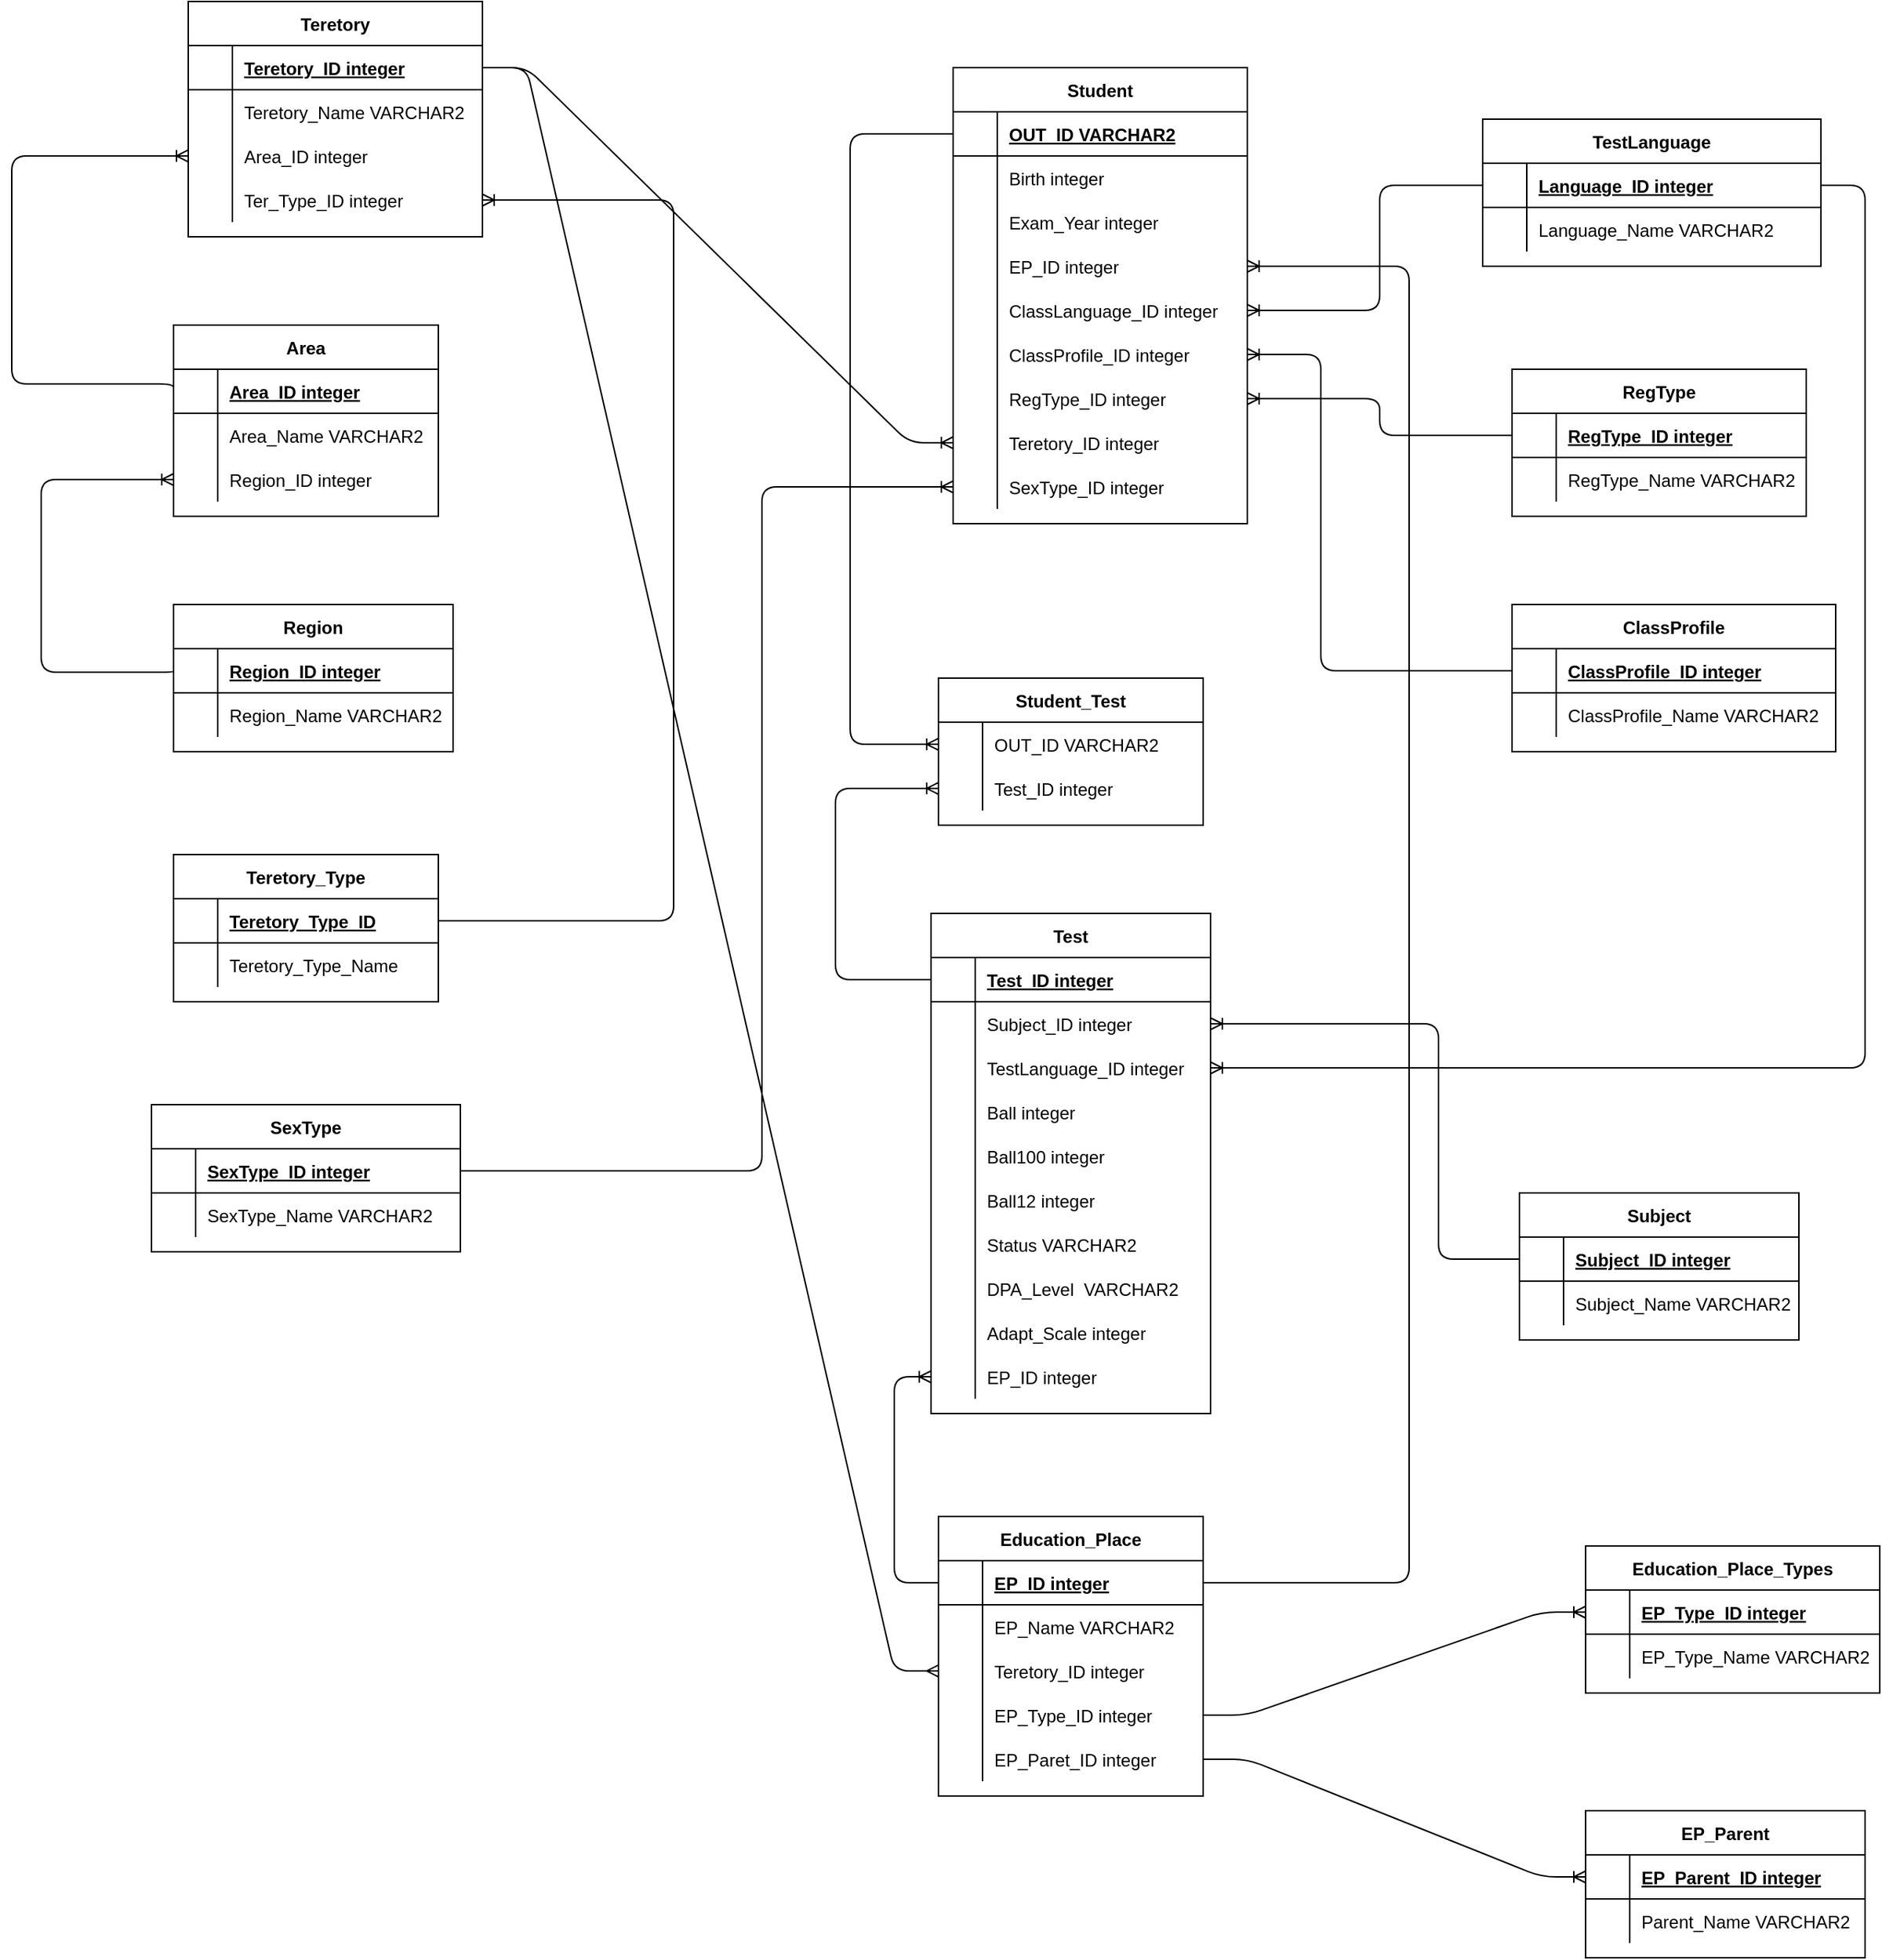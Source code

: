 <mxfile version="14.5.1" type="device"><diagram id="jsB6l4BJltvFEKc6FmXi" name="Page-1"><mxGraphModel dx="1919" dy="494" grid="1" gridSize="10" guides="1" tooltips="1" connect="1" arrows="1" fold="1" page="1" pageScale="1" pageWidth="827" pageHeight="1169" math="0" shadow="0"><root><mxCell id="0"/><mxCell id="1" parent="0"/><mxCell id="sOhv0lekCc2ksUHNv-mq-1" value="SexType" style="shape=table;startSize=30;container=1;collapsible=1;childLayout=tableLayout;fixedRows=1;rowLines=0;fontStyle=1;align=center;resizeLast=1;" vertex="1" parent="1"><mxGeometry x="-375" y="770" width="210" height="100" as="geometry"/></mxCell><mxCell id="sOhv0lekCc2ksUHNv-mq-2" value="" style="shape=partialRectangle;collapsible=0;dropTarget=0;pointerEvents=0;fillColor=none;top=0;left=0;bottom=1;right=0;points=[[0,0.5],[1,0.5]];portConstraint=eastwest;" vertex="1" parent="sOhv0lekCc2ksUHNv-mq-1"><mxGeometry y="30" width="210" height="30" as="geometry"/></mxCell><mxCell id="sOhv0lekCc2ksUHNv-mq-3" value="" style="shape=partialRectangle;connectable=0;fillColor=none;top=0;left=0;bottom=0;right=0;fontStyle=1;overflow=hidden;" vertex="1" parent="sOhv0lekCc2ksUHNv-mq-2"><mxGeometry width="30" height="30" as="geometry"/></mxCell><mxCell id="sOhv0lekCc2ksUHNv-mq-4" value="SexType_ID integer" style="shape=partialRectangle;connectable=0;fillColor=none;top=0;left=0;bottom=0;right=0;align=left;spacingLeft=6;fontStyle=5;overflow=hidden;" vertex="1" parent="sOhv0lekCc2ksUHNv-mq-2"><mxGeometry x="30" width="180" height="30" as="geometry"/></mxCell><mxCell id="sOhv0lekCc2ksUHNv-mq-5" value="" style="shape=partialRectangle;collapsible=0;dropTarget=0;pointerEvents=0;fillColor=none;top=0;left=0;bottom=0;right=0;points=[[0,0.5],[1,0.5]];portConstraint=eastwest;" vertex="1" parent="sOhv0lekCc2ksUHNv-mq-1"><mxGeometry y="60" width="210" height="30" as="geometry"/></mxCell><mxCell id="sOhv0lekCc2ksUHNv-mq-6" value="" style="shape=partialRectangle;connectable=0;fillColor=none;top=0;left=0;bottom=0;right=0;editable=1;overflow=hidden;" vertex="1" parent="sOhv0lekCc2ksUHNv-mq-5"><mxGeometry width="30" height="30" as="geometry"/></mxCell><mxCell id="sOhv0lekCc2ksUHNv-mq-7" value="SexType_Name VARCHAR2" style="shape=partialRectangle;connectable=0;fillColor=none;top=0;left=0;bottom=0;right=0;align=left;spacingLeft=6;overflow=hidden;" vertex="1" parent="sOhv0lekCc2ksUHNv-mq-5"><mxGeometry x="30" width="180" height="30" as="geometry"/></mxCell><mxCell id="sOhv0lekCc2ksUHNv-mq-8" value="Teretory" style="shape=table;startSize=30;container=1;collapsible=1;childLayout=tableLayout;fixedRows=1;rowLines=0;fontStyle=1;align=center;resizeLast=1;" vertex="1" parent="1"><mxGeometry x="-350" y="20" width="200" height="160" as="geometry"/></mxCell><mxCell id="sOhv0lekCc2ksUHNv-mq-9" value="" style="shape=partialRectangle;collapsible=0;dropTarget=0;pointerEvents=0;fillColor=none;top=0;left=0;bottom=1;right=0;points=[[0,0.5],[1,0.5]];portConstraint=eastwest;" vertex="1" parent="sOhv0lekCc2ksUHNv-mq-8"><mxGeometry y="30" width="200" height="30" as="geometry"/></mxCell><mxCell id="sOhv0lekCc2ksUHNv-mq-10" value="" style="shape=partialRectangle;connectable=0;fillColor=none;top=0;left=0;bottom=0;right=0;fontStyle=1;overflow=hidden;" vertex="1" parent="sOhv0lekCc2ksUHNv-mq-9"><mxGeometry width="30" height="30" as="geometry"/></mxCell><mxCell id="sOhv0lekCc2ksUHNv-mq-11" value="Teretory_ID integer" style="shape=partialRectangle;connectable=0;fillColor=none;top=0;left=0;bottom=0;right=0;align=left;spacingLeft=6;fontStyle=5;overflow=hidden;" vertex="1" parent="sOhv0lekCc2ksUHNv-mq-9"><mxGeometry x="30" width="170" height="30" as="geometry"/></mxCell><mxCell id="sOhv0lekCc2ksUHNv-mq-12" value="" style="shape=partialRectangle;collapsible=0;dropTarget=0;pointerEvents=0;fillColor=none;top=0;left=0;bottom=0;right=0;points=[[0,0.5],[1,0.5]];portConstraint=eastwest;" vertex="1" parent="sOhv0lekCc2ksUHNv-mq-8"><mxGeometry y="60" width="200" height="30" as="geometry"/></mxCell><mxCell id="sOhv0lekCc2ksUHNv-mq-13" value="" style="shape=partialRectangle;connectable=0;fillColor=none;top=0;left=0;bottom=0;right=0;editable=1;overflow=hidden;" vertex="1" parent="sOhv0lekCc2ksUHNv-mq-12"><mxGeometry width="30" height="30" as="geometry"/></mxCell><mxCell id="sOhv0lekCc2ksUHNv-mq-14" value="Teretory_Name VARCHAR2" style="shape=partialRectangle;connectable=0;fillColor=none;top=0;left=0;bottom=0;right=0;align=left;spacingLeft=6;overflow=hidden;" vertex="1" parent="sOhv0lekCc2ksUHNv-mq-12"><mxGeometry x="30" width="170" height="30" as="geometry"/></mxCell><mxCell id="sOhv0lekCc2ksUHNv-mq-15" value="" style="shape=partialRectangle;collapsible=0;dropTarget=0;pointerEvents=0;fillColor=none;top=0;left=0;bottom=0;right=0;points=[[0,0.5],[1,0.5]];portConstraint=eastwest;" vertex="1" parent="sOhv0lekCc2ksUHNv-mq-8"><mxGeometry y="90" width="200" height="30" as="geometry"/></mxCell><mxCell id="sOhv0lekCc2ksUHNv-mq-16" value="" style="shape=partialRectangle;connectable=0;fillColor=none;top=0;left=0;bottom=0;right=0;editable=1;overflow=hidden;" vertex="1" parent="sOhv0lekCc2ksUHNv-mq-15"><mxGeometry width="30" height="30" as="geometry"/></mxCell><mxCell id="sOhv0lekCc2ksUHNv-mq-17" value="Area_ID integer" style="shape=partialRectangle;connectable=0;fillColor=none;top=0;left=0;bottom=0;right=0;align=left;spacingLeft=6;overflow=hidden;" vertex="1" parent="sOhv0lekCc2ksUHNv-mq-15"><mxGeometry x="30" width="170" height="30" as="geometry"/></mxCell><mxCell id="sOhv0lekCc2ksUHNv-mq-18" value="" style="shape=partialRectangle;collapsible=0;dropTarget=0;pointerEvents=0;fillColor=none;top=0;left=0;bottom=0;right=0;points=[[0,0.5],[1,0.5]];portConstraint=eastwest;" vertex="1" parent="sOhv0lekCc2ksUHNv-mq-8"><mxGeometry y="120" width="200" height="30" as="geometry"/></mxCell><mxCell id="sOhv0lekCc2ksUHNv-mq-19" value="" style="shape=partialRectangle;connectable=0;fillColor=none;top=0;left=0;bottom=0;right=0;editable=1;overflow=hidden;" vertex="1" parent="sOhv0lekCc2ksUHNv-mq-18"><mxGeometry width="30" height="30" as="geometry"/></mxCell><mxCell id="sOhv0lekCc2ksUHNv-mq-20" value="Ter_Type_ID integer" style="shape=partialRectangle;connectable=0;fillColor=none;top=0;left=0;bottom=0;right=0;align=left;spacingLeft=6;overflow=hidden;" vertex="1" parent="sOhv0lekCc2ksUHNv-mq-18"><mxGeometry x="30" width="170" height="30" as="geometry"/></mxCell><mxCell id="sOhv0lekCc2ksUHNv-mq-21" value="Area" style="shape=table;startSize=30;container=1;collapsible=1;childLayout=tableLayout;fixedRows=1;rowLines=0;fontStyle=1;align=center;resizeLast=1;" vertex="1" parent="1"><mxGeometry x="-360" y="240" width="180" height="130" as="geometry"/></mxCell><mxCell id="sOhv0lekCc2ksUHNv-mq-22" value="" style="shape=partialRectangle;collapsible=0;dropTarget=0;pointerEvents=0;fillColor=none;top=0;left=0;bottom=1;right=0;points=[[0,0.5],[1,0.5]];portConstraint=eastwest;" vertex="1" parent="sOhv0lekCc2ksUHNv-mq-21"><mxGeometry y="30" width="180" height="30" as="geometry"/></mxCell><mxCell id="sOhv0lekCc2ksUHNv-mq-23" value="" style="shape=partialRectangle;connectable=0;fillColor=none;top=0;left=0;bottom=0;right=0;fontStyle=1;overflow=hidden;" vertex="1" parent="sOhv0lekCc2ksUHNv-mq-22"><mxGeometry width="30" height="30" as="geometry"/></mxCell><mxCell id="sOhv0lekCc2ksUHNv-mq-24" value="Area_ID integer" style="shape=partialRectangle;connectable=0;fillColor=none;top=0;left=0;bottom=0;right=0;align=left;spacingLeft=6;fontStyle=5;overflow=hidden;" vertex="1" parent="sOhv0lekCc2ksUHNv-mq-22"><mxGeometry x="30" width="150" height="30" as="geometry"/></mxCell><mxCell id="sOhv0lekCc2ksUHNv-mq-25" value="" style="shape=partialRectangle;collapsible=0;dropTarget=0;pointerEvents=0;fillColor=none;top=0;left=0;bottom=0;right=0;points=[[0,0.5],[1,0.5]];portConstraint=eastwest;" vertex="1" parent="sOhv0lekCc2ksUHNv-mq-21"><mxGeometry y="60" width="180" height="30" as="geometry"/></mxCell><mxCell id="sOhv0lekCc2ksUHNv-mq-26" value="" style="shape=partialRectangle;connectable=0;fillColor=none;top=0;left=0;bottom=0;right=0;editable=1;overflow=hidden;" vertex="1" parent="sOhv0lekCc2ksUHNv-mq-25"><mxGeometry width="30" height="30" as="geometry"/></mxCell><mxCell id="sOhv0lekCc2ksUHNv-mq-27" value="Area_Name VARCHAR2" style="shape=partialRectangle;connectable=0;fillColor=none;top=0;left=0;bottom=0;right=0;align=left;spacingLeft=6;overflow=hidden;" vertex="1" parent="sOhv0lekCc2ksUHNv-mq-25"><mxGeometry x="30" width="150" height="30" as="geometry"/></mxCell><mxCell id="sOhv0lekCc2ksUHNv-mq-28" value="" style="shape=partialRectangle;collapsible=0;dropTarget=0;pointerEvents=0;fillColor=none;top=0;left=0;bottom=0;right=0;points=[[0,0.5],[1,0.5]];portConstraint=eastwest;" vertex="1" parent="sOhv0lekCc2ksUHNv-mq-21"><mxGeometry y="90" width="180" height="30" as="geometry"/></mxCell><mxCell id="sOhv0lekCc2ksUHNv-mq-29" value="" style="shape=partialRectangle;connectable=0;fillColor=none;top=0;left=0;bottom=0;right=0;editable=1;overflow=hidden;" vertex="1" parent="sOhv0lekCc2ksUHNv-mq-28"><mxGeometry width="30" height="30" as="geometry"/></mxCell><mxCell id="sOhv0lekCc2ksUHNv-mq-30" value="Region_ID integer" style="shape=partialRectangle;connectable=0;fillColor=none;top=0;left=0;bottom=0;right=0;align=left;spacingLeft=6;overflow=hidden;" vertex="1" parent="sOhv0lekCc2ksUHNv-mq-28"><mxGeometry x="30" width="150" height="30" as="geometry"/></mxCell><mxCell id="sOhv0lekCc2ksUHNv-mq-31" value="Region" style="shape=table;startSize=30;container=1;collapsible=1;childLayout=tableLayout;fixedRows=1;rowLines=0;fontStyle=1;align=center;resizeLast=1;" vertex="1" parent="1"><mxGeometry x="-360" y="430" width="190" height="100" as="geometry"/></mxCell><mxCell id="sOhv0lekCc2ksUHNv-mq-32" value="" style="shape=partialRectangle;collapsible=0;dropTarget=0;pointerEvents=0;fillColor=none;top=0;left=0;bottom=1;right=0;points=[[0,0.5],[1,0.5]];portConstraint=eastwest;" vertex="1" parent="sOhv0lekCc2ksUHNv-mq-31"><mxGeometry y="30" width="190" height="30" as="geometry"/></mxCell><mxCell id="sOhv0lekCc2ksUHNv-mq-33" value="" style="shape=partialRectangle;connectable=0;fillColor=none;top=0;left=0;bottom=0;right=0;fontStyle=1;overflow=hidden;" vertex="1" parent="sOhv0lekCc2ksUHNv-mq-32"><mxGeometry width="30" height="30" as="geometry"/></mxCell><mxCell id="sOhv0lekCc2ksUHNv-mq-34" value="Region_ID integer" style="shape=partialRectangle;connectable=0;fillColor=none;top=0;left=0;bottom=0;right=0;align=left;spacingLeft=6;fontStyle=5;overflow=hidden;" vertex="1" parent="sOhv0lekCc2ksUHNv-mq-32"><mxGeometry x="30" width="160" height="30" as="geometry"/></mxCell><mxCell id="sOhv0lekCc2ksUHNv-mq-35" value="" style="shape=partialRectangle;collapsible=0;dropTarget=0;pointerEvents=0;fillColor=none;top=0;left=0;bottom=0;right=0;points=[[0,0.5],[1,0.5]];portConstraint=eastwest;" vertex="1" parent="sOhv0lekCc2ksUHNv-mq-31"><mxGeometry y="60" width="190" height="30" as="geometry"/></mxCell><mxCell id="sOhv0lekCc2ksUHNv-mq-36" value="" style="shape=partialRectangle;connectable=0;fillColor=none;top=0;left=0;bottom=0;right=0;editable=1;overflow=hidden;" vertex="1" parent="sOhv0lekCc2ksUHNv-mq-35"><mxGeometry width="30" height="30" as="geometry"/></mxCell><mxCell id="sOhv0lekCc2ksUHNv-mq-37" value="Region_Name VARCHAR2" style="shape=partialRectangle;connectable=0;fillColor=none;top=0;left=0;bottom=0;right=0;align=left;spacingLeft=6;overflow=hidden;" vertex="1" parent="sOhv0lekCc2ksUHNv-mq-35"><mxGeometry x="30" width="160" height="30" as="geometry"/></mxCell><mxCell id="sOhv0lekCc2ksUHNv-mq-38" value="Teretory_Type" style="shape=table;startSize=30;container=1;collapsible=1;childLayout=tableLayout;fixedRows=1;rowLines=0;fontStyle=1;align=center;resizeLast=1;" vertex="1" parent="1"><mxGeometry x="-360" y="600" width="180" height="100" as="geometry"/></mxCell><mxCell id="sOhv0lekCc2ksUHNv-mq-39" value="" style="shape=partialRectangle;collapsible=0;dropTarget=0;pointerEvents=0;fillColor=none;top=0;left=0;bottom=1;right=0;points=[[0,0.5],[1,0.5]];portConstraint=eastwest;" vertex="1" parent="sOhv0lekCc2ksUHNv-mq-38"><mxGeometry y="30" width="180" height="30" as="geometry"/></mxCell><mxCell id="sOhv0lekCc2ksUHNv-mq-40" value="" style="shape=partialRectangle;connectable=0;fillColor=none;top=0;left=0;bottom=0;right=0;fontStyle=1;overflow=hidden;" vertex="1" parent="sOhv0lekCc2ksUHNv-mq-39"><mxGeometry width="30" height="30" as="geometry"/></mxCell><mxCell id="sOhv0lekCc2ksUHNv-mq-41" value="Teretory_Type_ID" style="shape=partialRectangle;connectable=0;fillColor=none;top=0;left=0;bottom=0;right=0;align=left;spacingLeft=6;fontStyle=5;overflow=hidden;" vertex="1" parent="sOhv0lekCc2ksUHNv-mq-39"><mxGeometry x="30" width="150" height="30" as="geometry"/></mxCell><mxCell id="sOhv0lekCc2ksUHNv-mq-42" value="" style="shape=partialRectangle;collapsible=0;dropTarget=0;pointerEvents=0;fillColor=none;top=0;left=0;bottom=0;right=0;points=[[0,0.5],[1,0.5]];portConstraint=eastwest;" vertex="1" parent="sOhv0lekCc2ksUHNv-mq-38"><mxGeometry y="60" width="180" height="30" as="geometry"/></mxCell><mxCell id="sOhv0lekCc2ksUHNv-mq-43" value="" style="shape=partialRectangle;connectable=0;fillColor=none;top=0;left=0;bottom=0;right=0;editable=1;overflow=hidden;" vertex="1" parent="sOhv0lekCc2ksUHNv-mq-42"><mxGeometry width="30" height="30" as="geometry"/></mxCell><mxCell id="sOhv0lekCc2ksUHNv-mq-44" value="Teretory_Type_Name" style="shape=partialRectangle;connectable=0;fillColor=none;top=0;left=0;bottom=0;right=0;align=left;spacingLeft=6;overflow=hidden;" vertex="1" parent="sOhv0lekCc2ksUHNv-mq-42"><mxGeometry x="30" width="150" height="30" as="geometry"/></mxCell><mxCell id="sOhv0lekCc2ksUHNv-mq-45" value="Student" style="shape=table;startSize=30;container=1;collapsible=1;childLayout=tableLayout;fixedRows=1;rowLines=0;fontStyle=1;align=center;resizeLast=1;" vertex="1" parent="1"><mxGeometry x="170" y="65" width="200" height="310" as="geometry"/></mxCell><mxCell id="sOhv0lekCc2ksUHNv-mq-46" value="" style="shape=partialRectangle;collapsible=0;dropTarget=0;pointerEvents=0;fillColor=none;top=0;left=0;bottom=1;right=0;points=[[0,0.5],[1,0.5]];portConstraint=eastwest;" vertex="1" parent="sOhv0lekCc2ksUHNv-mq-45"><mxGeometry y="30" width="200" height="30" as="geometry"/></mxCell><mxCell id="sOhv0lekCc2ksUHNv-mq-47" value="" style="shape=partialRectangle;connectable=0;fillColor=none;top=0;left=0;bottom=0;right=0;fontStyle=1;overflow=hidden;" vertex="1" parent="sOhv0lekCc2ksUHNv-mq-46"><mxGeometry width="30" height="30" as="geometry"/></mxCell><mxCell id="sOhv0lekCc2ksUHNv-mq-48" value="OUT_ID VARCHAR2" style="shape=partialRectangle;connectable=0;fillColor=none;top=0;left=0;bottom=0;right=0;align=left;spacingLeft=6;fontStyle=5;overflow=hidden;" vertex="1" parent="sOhv0lekCc2ksUHNv-mq-46"><mxGeometry x="30" width="170" height="30" as="geometry"/></mxCell><mxCell id="sOhv0lekCc2ksUHNv-mq-49" value="" style="shape=partialRectangle;collapsible=0;dropTarget=0;pointerEvents=0;fillColor=none;top=0;left=0;bottom=0;right=0;points=[[0,0.5],[1,0.5]];portConstraint=eastwest;" vertex="1" parent="sOhv0lekCc2ksUHNv-mq-45"><mxGeometry y="60" width="200" height="30" as="geometry"/></mxCell><mxCell id="sOhv0lekCc2ksUHNv-mq-50" value="" style="shape=partialRectangle;connectable=0;fillColor=none;top=0;left=0;bottom=0;right=0;editable=1;overflow=hidden;" vertex="1" parent="sOhv0lekCc2ksUHNv-mq-49"><mxGeometry width="30" height="30" as="geometry"/></mxCell><mxCell id="sOhv0lekCc2ksUHNv-mq-51" value="Birth integer" style="shape=partialRectangle;connectable=0;fillColor=none;top=0;left=0;bottom=0;right=0;align=left;spacingLeft=6;overflow=hidden;" vertex="1" parent="sOhv0lekCc2ksUHNv-mq-49"><mxGeometry x="30" width="170" height="30" as="geometry"/></mxCell><mxCell id="sOhv0lekCc2ksUHNv-mq-52" value="" style="shape=partialRectangle;collapsible=0;dropTarget=0;pointerEvents=0;fillColor=none;top=0;left=0;bottom=0;right=0;points=[[0,0.5],[1,0.5]];portConstraint=eastwest;" vertex="1" parent="sOhv0lekCc2ksUHNv-mq-45"><mxGeometry y="90" width="200" height="30" as="geometry"/></mxCell><mxCell id="sOhv0lekCc2ksUHNv-mq-53" value="" style="shape=partialRectangle;connectable=0;fillColor=none;top=0;left=0;bottom=0;right=0;editable=1;overflow=hidden;" vertex="1" parent="sOhv0lekCc2ksUHNv-mq-52"><mxGeometry width="30" height="30" as="geometry"/></mxCell><mxCell id="sOhv0lekCc2ksUHNv-mq-54" value="Exam_Year integer" style="shape=partialRectangle;connectable=0;fillColor=none;top=0;left=0;bottom=0;right=0;align=left;spacingLeft=6;overflow=hidden;" vertex="1" parent="sOhv0lekCc2ksUHNv-mq-52"><mxGeometry x="30" width="170" height="30" as="geometry"/></mxCell><mxCell id="sOhv0lekCc2ksUHNv-mq-55" value="" style="shape=partialRectangle;collapsible=0;dropTarget=0;pointerEvents=0;fillColor=none;top=0;left=0;bottom=0;right=0;points=[[0,0.5],[1,0.5]];portConstraint=eastwest;" vertex="1" parent="sOhv0lekCc2ksUHNv-mq-45"><mxGeometry y="120" width="200" height="30" as="geometry"/></mxCell><mxCell id="sOhv0lekCc2ksUHNv-mq-56" value="" style="shape=partialRectangle;connectable=0;fillColor=none;top=0;left=0;bottom=0;right=0;editable=1;overflow=hidden;" vertex="1" parent="sOhv0lekCc2ksUHNv-mq-55"><mxGeometry width="30" height="30" as="geometry"/></mxCell><mxCell id="sOhv0lekCc2ksUHNv-mq-57" value="EP_ID integer" style="shape=partialRectangle;connectable=0;fillColor=none;top=0;left=0;bottom=0;right=0;align=left;spacingLeft=6;overflow=hidden;" vertex="1" parent="sOhv0lekCc2ksUHNv-mq-55"><mxGeometry x="30" width="170" height="30" as="geometry"/></mxCell><mxCell id="sOhv0lekCc2ksUHNv-mq-58" value="" style="shape=partialRectangle;collapsible=0;dropTarget=0;pointerEvents=0;fillColor=none;top=0;left=0;bottom=0;right=0;points=[[0,0.5],[1,0.5]];portConstraint=eastwest;" vertex="1" parent="sOhv0lekCc2ksUHNv-mq-45"><mxGeometry y="150" width="200" height="30" as="geometry"/></mxCell><mxCell id="sOhv0lekCc2ksUHNv-mq-59" value="" style="shape=partialRectangle;connectable=0;fillColor=none;top=0;left=0;bottom=0;right=0;editable=1;overflow=hidden;" vertex="1" parent="sOhv0lekCc2ksUHNv-mq-58"><mxGeometry width="30" height="30" as="geometry"/></mxCell><mxCell id="sOhv0lekCc2ksUHNv-mq-60" value="ClassLanguage_ID integer" style="shape=partialRectangle;connectable=0;fillColor=none;top=0;left=0;bottom=0;right=0;align=left;spacingLeft=6;overflow=hidden;" vertex="1" parent="sOhv0lekCc2ksUHNv-mq-58"><mxGeometry x="30" width="170" height="30" as="geometry"/></mxCell><mxCell id="sOhv0lekCc2ksUHNv-mq-61" value="" style="shape=partialRectangle;collapsible=0;dropTarget=0;pointerEvents=0;fillColor=none;top=0;left=0;bottom=0;right=0;points=[[0,0.5],[1,0.5]];portConstraint=eastwest;" vertex="1" parent="sOhv0lekCc2ksUHNv-mq-45"><mxGeometry y="180" width="200" height="30" as="geometry"/></mxCell><mxCell id="sOhv0lekCc2ksUHNv-mq-62" value="" style="shape=partialRectangle;connectable=0;fillColor=none;top=0;left=0;bottom=0;right=0;editable=1;overflow=hidden;" vertex="1" parent="sOhv0lekCc2ksUHNv-mq-61"><mxGeometry width="30" height="30" as="geometry"/></mxCell><mxCell id="sOhv0lekCc2ksUHNv-mq-63" value="ClassProfile_ID integer" style="shape=partialRectangle;connectable=0;fillColor=none;top=0;left=0;bottom=0;right=0;align=left;spacingLeft=6;overflow=hidden;" vertex="1" parent="sOhv0lekCc2ksUHNv-mq-61"><mxGeometry x="30" width="170" height="30" as="geometry"/></mxCell><mxCell id="sOhv0lekCc2ksUHNv-mq-64" value="" style="shape=partialRectangle;collapsible=0;dropTarget=0;pointerEvents=0;fillColor=none;top=0;left=0;bottom=0;right=0;points=[[0,0.5],[1,0.5]];portConstraint=eastwest;" vertex="1" parent="sOhv0lekCc2ksUHNv-mq-45"><mxGeometry y="210" width="200" height="30" as="geometry"/></mxCell><mxCell id="sOhv0lekCc2ksUHNv-mq-65" value="" style="shape=partialRectangle;connectable=0;fillColor=none;top=0;left=0;bottom=0;right=0;editable=1;overflow=hidden;" vertex="1" parent="sOhv0lekCc2ksUHNv-mq-64"><mxGeometry width="30" height="30" as="geometry"/></mxCell><mxCell id="sOhv0lekCc2ksUHNv-mq-66" value="RegType_ID integer" style="shape=partialRectangle;connectable=0;fillColor=none;top=0;left=0;bottom=0;right=0;align=left;spacingLeft=6;overflow=hidden;" vertex="1" parent="sOhv0lekCc2ksUHNv-mq-64"><mxGeometry x="30" width="170" height="30" as="geometry"/></mxCell><mxCell id="sOhv0lekCc2ksUHNv-mq-67" value="" style="shape=partialRectangle;collapsible=0;dropTarget=0;pointerEvents=0;fillColor=none;top=0;left=0;bottom=0;right=0;points=[[0,0.5],[1,0.5]];portConstraint=eastwest;" vertex="1" parent="sOhv0lekCc2ksUHNv-mq-45"><mxGeometry y="240" width="200" height="30" as="geometry"/></mxCell><mxCell id="sOhv0lekCc2ksUHNv-mq-68" value="" style="shape=partialRectangle;connectable=0;fillColor=none;top=0;left=0;bottom=0;right=0;editable=1;overflow=hidden;" vertex="1" parent="sOhv0lekCc2ksUHNv-mq-67"><mxGeometry width="30" height="30" as="geometry"/></mxCell><mxCell id="sOhv0lekCc2ksUHNv-mq-69" value="Teretory_ID integer" style="shape=partialRectangle;connectable=0;fillColor=none;top=0;left=0;bottom=0;right=0;align=left;spacingLeft=6;overflow=hidden;" vertex="1" parent="sOhv0lekCc2ksUHNv-mq-67"><mxGeometry x="30" width="170" height="30" as="geometry"/></mxCell><mxCell id="sOhv0lekCc2ksUHNv-mq-70" value="" style="shape=partialRectangle;collapsible=0;dropTarget=0;pointerEvents=0;fillColor=none;top=0;left=0;bottom=0;right=0;points=[[0,0.5],[1,0.5]];portConstraint=eastwest;" vertex="1" parent="sOhv0lekCc2ksUHNv-mq-45"><mxGeometry y="270" width="200" height="30" as="geometry"/></mxCell><mxCell id="sOhv0lekCc2ksUHNv-mq-71" value="" style="shape=partialRectangle;connectable=0;fillColor=none;top=0;left=0;bottom=0;right=0;editable=1;overflow=hidden;" vertex="1" parent="sOhv0lekCc2ksUHNv-mq-70"><mxGeometry width="30" height="30" as="geometry"/></mxCell><mxCell id="sOhv0lekCc2ksUHNv-mq-72" value="SexType_ID integer" style="shape=partialRectangle;connectable=0;fillColor=none;top=0;left=0;bottom=0;right=0;align=left;spacingLeft=6;overflow=hidden;" vertex="1" parent="sOhv0lekCc2ksUHNv-mq-70"><mxGeometry x="30" width="170" height="30" as="geometry"/></mxCell><mxCell id="sOhv0lekCc2ksUHNv-mq-73" value="Test" style="shape=table;startSize=30;container=1;collapsible=1;childLayout=tableLayout;fixedRows=1;rowLines=0;fontStyle=1;align=center;resizeLast=1;" vertex="1" parent="1"><mxGeometry x="155" y="640" width="190" height="340" as="geometry"/></mxCell><mxCell id="sOhv0lekCc2ksUHNv-mq-74" value="" style="shape=partialRectangle;collapsible=0;dropTarget=0;pointerEvents=0;fillColor=none;top=0;left=0;bottom=1;right=0;points=[[0,0.5],[1,0.5]];portConstraint=eastwest;" vertex="1" parent="sOhv0lekCc2ksUHNv-mq-73"><mxGeometry y="30" width="190" height="30" as="geometry"/></mxCell><mxCell id="sOhv0lekCc2ksUHNv-mq-75" value="" style="shape=partialRectangle;connectable=0;fillColor=none;top=0;left=0;bottom=0;right=0;fontStyle=1;overflow=hidden;" vertex="1" parent="sOhv0lekCc2ksUHNv-mq-74"><mxGeometry width="30" height="30" as="geometry"/></mxCell><mxCell id="sOhv0lekCc2ksUHNv-mq-76" value="Test_ID integer" style="shape=partialRectangle;connectable=0;fillColor=none;top=0;left=0;bottom=0;right=0;align=left;spacingLeft=6;fontStyle=5;overflow=hidden;" vertex="1" parent="sOhv0lekCc2ksUHNv-mq-74"><mxGeometry x="30" width="160" height="30" as="geometry"/></mxCell><mxCell id="sOhv0lekCc2ksUHNv-mq-77" value="" style="shape=partialRectangle;collapsible=0;dropTarget=0;pointerEvents=0;fillColor=none;top=0;left=0;bottom=0;right=0;points=[[0,0.5],[1,0.5]];portConstraint=eastwest;" vertex="1" parent="sOhv0lekCc2ksUHNv-mq-73"><mxGeometry y="60" width="190" height="30" as="geometry"/></mxCell><mxCell id="sOhv0lekCc2ksUHNv-mq-78" value="" style="shape=partialRectangle;connectable=0;fillColor=none;top=0;left=0;bottom=0;right=0;editable=1;overflow=hidden;" vertex="1" parent="sOhv0lekCc2ksUHNv-mq-77"><mxGeometry width="30" height="30" as="geometry"/></mxCell><mxCell id="sOhv0lekCc2ksUHNv-mq-79" value="Subject_ID integer" style="shape=partialRectangle;connectable=0;fillColor=none;top=0;left=0;bottom=0;right=0;align=left;spacingLeft=6;overflow=hidden;" vertex="1" parent="sOhv0lekCc2ksUHNv-mq-77"><mxGeometry x="30" width="160" height="30" as="geometry"/></mxCell><mxCell id="sOhv0lekCc2ksUHNv-mq-80" value="" style="shape=partialRectangle;collapsible=0;dropTarget=0;pointerEvents=0;fillColor=none;top=0;left=0;bottom=0;right=0;points=[[0,0.5],[1,0.5]];portConstraint=eastwest;" vertex="1" parent="sOhv0lekCc2ksUHNv-mq-73"><mxGeometry y="90" width="190" height="30" as="geometry"/></mxCell><mxCell id="sOhv0lekCc2ksUHNv-mq-81" value="" style="shape=partialRectangle;connectable=0;fillColor=none;top=0;left=0;bottom=0;right=0;editable=1;overflow=hidden;" vertex="1" parent="sOhv0lekCc2ksUHNv-mq-80"><mxGeometry width="30" height="30" as="geometry"/></mxCell><mxCell id="sOhv0lekCc2ksUHNv-mq-82" value="TestLanguage_ID integer" style="shape=partialRectangle;connectable=0;fillColor=none;top=0;left=0;bottom=0;right=0;align=left;spacingLeft=6;overflow=hidden;" vertex="1" parent="sOhv0lekCc2ksUHNv-mq-80"><mxGeometry x="30" width="160" height="30" as="geometry"/></mxCell><mxCell id="sOhv0lekCc2ksUHNv-mq-83" value="" style="shape=partialRectangle;collapsible=0;dropTarget=0;pointerEvents=0;fillColor=none;top=0;left=0;bottom=0;right=0;points=[[0,0.5],[1,0.5]];portConstraint=eastwest;" vertex="1" parent="sOhv0lekCc2ksUHNv-mq-73"><mxGeometry y="120" width="190" height="30" as="geometry"/></mxCell><mxCell id="sOhv0lekCc2ksUHNv-mq-84" value="" style="shape=partialRectangle;connectable=0;fillColor=none;top=0;left=0;bottom=0;right=0;editable=1;overflow=hidden;" vertex="1" parent="sOhv0lekCc2ksUHNv-mq-83"><mxGeometry width="30" height="30" as="geometry"/></mxCell><mxCell id="sOhv0lekCc2ksUHNv-mq-85" value="Ball integer" style="shape=partialRectangle;connectable=0;fillColor=none;top=0;left=0;bottom=0;right=0;align=left;spacingLeft=6;overflow=hidden;" vertex="1" parent="sOhv0lekCc2ksUHNv-mq-83"><mxGeometry x="30" width="160" height="30" as="geometry"/></mxCell><mxCell id="sOhv0lekCc2ksUHNv-mq-86" value="" style="shape=partialRectangle;collapsible=0;dropTarget=0;pointerEvents=0;fillColor=none;top=0;left=0;bottom=0;right=0;points=[[0,0.5],[1,0.5]];portConstraint=eastwest;" vertex="1" parent="sOhv0lekCc2ksUHNv-mq-73"><mxGeometry y="150" width="190" height="30" as="geometry"/></mxCell><mxCell id="sOhv0lekCc2ksUHNv-mq-87" value="" style="shape=partialRectangle;connectable=0;fillColor=none;top=0;left=0;bottom=0;right=0;editable=1;overflow=hidden;" vertex="1" parent="sOhv0lekCc2ksUHNv-mq-86"><mxGeometry width="30" height="30" as="geometry"/></mxCell><mxCell id="sOhv0lekCc2ksUHNv-mq-88" value="Ball100 integer" style="shape=partialRectangle;connectable=0;fillColor=none;top=0;left=0;bottom=0;right=0;align=left;spacingLeft=6;overflow=hidden;" vertex="1" parent="sOhv0lekCc2ksUHNv-mq-86"><mxGeometry x="30" width="160" height="30" as="geometry"/></mxCell><mxCell id="sOhv0lekCc2ksUHNv-mq-89" value="" style="shape=partialRectangle;collapsible=0;dropTarget=0;pointerEvents=0;fillColor=none;top=0;left=0;bottom=0;right=0;points=[[0,0.5],[1,0.5]];portConstraint=eastwest;" vertex="1" parent="sOhv0lekCc2ksUHNv-mq-73"><mxGeometry y="180" width="190" height="30" as="geometry"/></mxCell><mxCell id="sOhv0lekCc2ksUHNv-mq-90" value="" style="shape=partialRectangle;connectable=0;fillColor=none;top=0;left=0;bottom=0;right=0;editable=1;overflow=hidden;" vertex="1" parent="sOhv0lekCc2ksUHNv-mq-89"><mxGeometry width="30" height="30" as="geometry"/></mxCell><mxCell id="sOhv0lekCc2ksUHNv-mq-91" value="Ball12 integer" style="shape=partialRectangle;connectable=0;fillColor=none;top=0;left=0;bottom=0;right=0;align=left;spacingLeft=6;overflow=hidden;" vertex="1" parent="sOhv0lekCc2ksUHNv-mq-89"><mxGeometry x="30" width="160" height="30" as="geometry"/></mxCell><mxCell id="sOhv0lekCc2ksUHNv-mq-92" value="" style="shape=partialRectangle;collapsible=0;dropTarget=0;pointerEvents=0;fillColor=none;top=0;left=0;bottom=0;right=0;points=[[0,0.5],[1,0.5]];portConstraint=eastwest;" vertex="1" parent="sOhv0lekCc2ksUHNv-mq-73"><mxGeometry y="210" width="190" height="30" as="geometry"/></mxCell><mxCell id="sOhv0lekCc2ksUHNv-mq-93" value="" style="shape=partialRectangle;connectable=0;fillColor=none;top=0;left=0;bottom=0;right=0;editable=1;overflow=hidden;" vertex="1" parent="sOhv0lekCc2ksUHNv-mq-92"><mxGeometry width="30" height="30" as="geometry"/></mxCell><mxCell id="sOhv0lekCc2ksUHNv-mq-94" value="Status VARCHAR2" style="shape=partialRectangle;connectable=0;fillColor=none;top=0;left=0;bottom=0;right=0;align=left;spacingLeft=6;overflow=hidden;" vertex="1" parent="sOhv0lekCc2ksUHNv-mq-92"><mxGeometry x="30" width="160" height="30" as="geometry"/></mxCell><mxCell id="sOhv0lekCc2ksUHNv-mq-95" value="" style="shape=partialRectangle;collapsible=0;dropTarget=0;pointerEvents=0;fillColor=none;top=0;left=0;bottom=0;right=0;points=[[0,0.5],[1,0.5]];portConstraint=eastwest;" vertex="1" parent="sOhv0lekCc2ksUHNv-mq-73"><mxGeometry y="240" width="190" height="30" as="geometry"/></mxCell><mxCell id="sOhv0lekCc2ksUHNv-mq-96" value="" style="shape=partialRectangle;connectable=0;fillColor=none;top=0;left=0;bottom=0;right=0;editable=1;overflow=hidden;" vertex="1" parent="sOhv0lekCc2ksUHNv-mq-95"><mxGeometry width="30" height="30" as="geometry"/></mxCell><mxCell id="sOhv0lekCc2ksUHNv-mq-97" value="DPA_Level  VARCHAR2" style="shape=partialRectangle;connectable=0;fillColor=none;top=0;left=0;bottom=0;right=0;align=left;spacingLeft=6;overflow=hidden;" vertex="1" parent="sOhv0lekCc2ksUHNv-mq-95"><mxGeometry x="30" width="160" height="30" as="geometry"/></mxCell><mxCell id="sOhv0lekCc2ksUHNv-mq-98" value="" style="shape=partialRectangle;collapsible=0;dropTarget=0;pointerEvents=0;fillColor=none;top=0;left=0;bottom=0;right=0;points=[[0,0.5],[1,0.5]];portConstraint=eastwest;" vertex="1" parent="sOhv0lekCc2ksUHNv-mq-73"><mxGeometry y="270" width="190" height="30" as="geometry"/></mxCell><mxCell id="sOhv0lekCc2ksUHNv-mq-99" value="" style="shape=partialRectangle;connectable=0;fillColor=none;top=0;left=0;bottom=0;right=0;editable=1;overflow=hidden;" vertex="1" parent="sOhv0lekCc2ksUHNv-mq-98"><mxGeometry width="30" height="30" as="geometry"/></mxCell><mxCell id="sOhv0lekCc2ksUHNv-mq-100" value="Adapt_Scale integer" style="shape=partialRectangle;connectable=0;fillColor=none;top=0;left=0;bottom=0;right=0;align=left;spacingLeft=6;overflow=hidden;" vertex="1" parent="sOhv0lekCc2ksUHNv-mq-98"><mxGeometry x="30" width="160" height="30" as="geometry"/></mxCell><mxCell id="sOhv0lekCc2ksUHNv-mq-101" value="" style="shape=partialRectangle;collapsible=0;dropTarget=0;pointerEvents=0;fillColor=none;top=0;left=0;bottom=0;right=0;points=[[0,0.5],[1,0.5]];portConstraint=eastwest;" vertex="1" parent="sOhv0lekCc2ksUHNv-mq-73"><mxGeometry y="300" width="190" height="30" as="geometry"/></mxCell><mxCell id="sOhv0lekCc2ksUHNv-mq-102" value="" style="shape=partialRectangle;connectable=0;fillColor=none;top=0;left=0;bottom=0;right=0;editable=1;overflow=hidden;" vertex="1" parent="sOhv0lekCc2ksUHNv-mq-101"><mxGeometry width="30" height="30" as="geometry"/></mxCell><mxCell id="sOhv0lekCc2ksUHNv-mq-103" value="EP_ID integer" style="shape=partialRectangle;connectable=0;fillColor=none;top=0;left=0;bottom=0;right=0;align=left;spacingLeft=6;overflow=hidden;" vertex="1" parent="sOhv0lekCc2ksUHNv-mq-101"><mxGeometry x="30" width="160" height="30" as="geometry"/></mxCell><mxCell id="sOhv0lekCc2ksUHNv-mq-104" value="EP_Parent" style="shape=table;startSize=30;container=1;collapsible=1;childLayout=tableLayout;fixedRows=1;rowLines=0;fontStyle=1;align=center;resizeLast=1;" vertex="1" parent="1"><mxGeometry x="600" y="1250" width="190" height="100" as="geometry"/></mxCell><mxCell id="sOhv0lekCc2ksUHNv-mq-105" value="" style="shape=partialRectangle;collapsible=0;dropTarget=0;pointerEvents=0;fillColor=none;top=0;left=0;bottom=1;right=0;points=[[0,0.5],[1,0.5]];portConstraint=eastwest;" vertex="1" parent="sOhv0lekCc2ksUHNv-mq-104"><mxGeometry y="30" width="190" height="30" as="geometry"/></mxCell><mxCell id="sOhv0lekCc2ksUHNv-mq-106" value="" style="shape=partialRectangle;connectable=0;fillColor=none;top=0;left=0;bottom=0;right=0;fontStyle=1;overflow=hidden;" vertex="1" parent="sOhv0lekCc2ksUHNv-mq-105"><mxGeometry width="30" height="30" as="geometry"/></mxCell><mxCell id="sOhv0lekCc2ksUHNv-mq-107" value="EP_Parent_ID integer" style="shape=partialRectangle;connectable=0;fillColor=none;top=0;left=0;bottom=0;right=0;align=left;spacingLeft=6;fontStyle=5;overflow=hidden;" vertex="1" parent="sOhv0lekCc2ksUHNv-mq-105"><mxGeometry x="30" width="160" height="30" as="geometry"/></mxCell><mxCell id="sOhv0lekCc2ksUHNv-mq-108" value="" style="shape=partialRectangle;collapsible=0;dropTarget=0;pointerEvents=0;fillColor=none;top=0;left=0;bottom=0;right=0;points=[[0,0.5],[1,0.5]];portConstraint=eastwest;" vertex="1" parent="sOhv0lekCc2ksUHNv-mq-104"><mxGeometry y="60" width="190" height="30" as="geometry"/></mxCell><mxCell id="sOhv0lekCc2ksUHNv-mq-109" value="" style="shape=partialRectangle;connectable=0;fillColor=none;top=0;left=0;bottom=0;right=0;editable=1;overflow=hidden;" vertex="1" parent="sOhv0lekCc2ksUHNv-mq-108"><mxGeometry width="30" height="30" as="geometry"/></mxCell><mxCell id="sOhv0lekCc2ksUHNv-mq-110" value="Parent_Name VARCHAR2" style="shape=partialRectangle;connectable=0;fillColor=none;top=0;left=0;bottom=0;right=0;align=left;spacingLeft=6;overflow=hidden;" vertex="1" parent="sOhv0lekCc2ksUHNv-mq-108"><mxGeometry x="30" width="160" height="30" as="geometry"/></mxCell><mxCell id="sOhv0lekCc2ksUHNv-mq-111" value="Student_Test" style="shape=table;startSize=30;container=1;collapsible=1;childLayout=tableLayout;fixedRows=1;rowLines=0;fontStyle=1;align=center;resizeLast=1;" vertex="1" parent="1"><mxGeometry x="160" y="480" width="180" height="100" as="geometry"/></mxCell><mxCell id="sOhv0lekCc2ksUHNv-mq-112" value="" style="shape=partialRectangle;collapsible=0;dropTarget=0;pointerEvents=0;fillColor=none;top=0;left=0;bottom=0;right=0;points=[[0,0.5],[1,0.5]];portConstraint=eastwest;" vertex="1" parent="sOhv0lekCc2ksUHNv-mq-111"><mxGeometry y="30" width="180" height="30" as="geometry"/></mxCell><mxCell id="sOhv0lekCc2ksUHNv-mq-113" value="" style="shape=partialRectangle;connectable=0;fillColor=none;top=0;left=0;bottom=0;right=0;editable=1;overflow=hidden;" vertex="1" parent="sOhv0lekCc2ksUHNv-mq-112"><mxGeometry width="30" height="30" as="geometry"/></mxCell><mxCell id="sOhv0lekCc2ksUHNv-mq-114" value="OUT_ID VARCHAR2" style="shape=partialRectangle;connectable=0;fillColor=none;top=0;left=0;bottom=0;right=0;align=left;spacingLeft=6;overflow=hidden;" vertex="1" parent="sOhv0lekCc2ksUHNv-mq-112"><mxGeometry x="30" width="150" height="30" as="geometry"/></mxCell><mxCell id="sOhv0lekCc2ksUHNv-mq-115" value="" style="shape=partialRectangle;collapsible=0;dropTarget=0;pointerEvents=0;fillColor=none;top=0;left=0;bottom=0;right=0;points=[[0,0.5],[1,0.5]];portConstraint=eastwest;" vertex="1" parent="sOhv0lekCc2ksUHNv-mq-111"><mxGeometry y="60" width="180" height="30" as="geometry"/></mxCell><mxCell id="sOhv0lekCc2ksUHNv-mq-116" value="" style="shape=partialRectangle;connectable=0;fillColor=none;top=0;left=0;bottom=0;right=0;editable=1;overflow=hidden;" vertex="1" parent="sOhv0lekCc2ksUHNv-mq-115"><mxGeometry width="30" height="30" as="geometry"/></mxCell><mxCell id="sOhv0lekCc2ksUHNv-mq-117" value="Test_ID integer" style="shape=partialRectangle;connectable=0;fillColor=none;top=0;left=0;bottom=0;right=0;align=left;spacingLeft=6;overflow=hidden;" vertex="1" parent="sOhv0lekCc2ksUHNv-mq-115"><mxGeometry x="30" width="150" height="30" as="geometry"/></mxCell><mxCell id="sOhv0lekCc2ksUHNv-mq-118" value="RegType" style="shape=table;startSize=30;container=1;collapsible=1;childLayout=tableLayout;fixedRows=1;rowLines=0;fontStyle=1;align=center;resizeLast=1;" vertex="1" parent="1"><mxGeometry x="550" y="270" width="200" height="100" as="geometry"/></mxCell><mxCell id="sOhv0lekCc2ksUHNv-mq-119" value="" style="shape=partialRectangle;collapsible=0;dropTarget=0;pointerEvents=0;fillColor=none;top=0;left=0;bottom=1;right=0;points=[[0,0.5],[1,0.5]];portConstraint=eastwest;" vertex="1" parent="sOhv0lekCc2ksUHNv-mq-118"><mxGeometry y="30" width="200" height="30" as="geometry"/></mxCell><mxCell id="sOhv0lekCc2ksUHNv-mq-120" value="" style="shape=partialRectangle;connectable=0;fillColor=none;top=0;left=0;bottom=0;right=0;fontStyle=1;overflow=hidden;" vertex="1" parent="sOhv0lekCc2ksUHNv-mq-119"><mxGeometry width="30" height="30" as="geometry"/></mxCell><mxCell id="sOhv0lekCc2ksUHNv-mq-121" value="RegType_ID integer" style="shape=partialRectangle;connectable=0;fillColor=none;top=0;left=0;bottom=0;right=0;align=left;spacingLeft=6;fontStyle=5;overflow=hidden;" vertex="1" parent="sOhv0lekCc2ksUHNv-mq-119"><mxGeometry x="30" width="170" height="30" as="geometry"/></mxCell><mxCell id="sOhv0lekCc2ksUHNv-mq-122" value="" style="shape=partialRectangle;collapsible=0;dropTarget=0;pointerEvents=0;fillColor=none;top=0;left=0;bottom=0;right=0;points=[[0,0.5],[1,0.5]];portConstraint=eastwest;" vertex="1" parent="sOhv0lekCc2ksUHNv-mq-118"><mxGeometry y="60" width="200" height="30" as="geometry"/></mxCell><mxCell id="sOhv0lekCc2ksUHNv-mq-123" value="" style="shape=partialRectangle;connectable=0;fillColor=none;top=0;left=0;bottom=0;right=0;editable=1;overflow=hidden;" vertex="1" parent="sOhv0lekCc2ksUHNv-mq-122"><mxGeometry width="30" height="30" as="geometry"/></mxCell><mxCell id="sOhv0lekCc2ksUHNv-mq-124" value="RegType_Name VARCHAR2" style="shape=partialRectangle;connectable=0;fillColor=none;top=0;left=0;bottom=0;right=0;align=left;spacingLeft=6;overflow=hidden;" vertex="1" parent="sOhv0lekCc2ksUHNv-mq-122"><mxGeometry x="30" width="170" height="30" as="geometry"/></mxCell><mxCell id="sOhv0lekCc2ksUHNv-mq-125" value="ClassProfile" style="shape=table;startSize=30;container=1;collapsible=1;childLayout=tableLayout;fixedRows=1;rowLines=0;fontStyle=1;align=center;resizeLast=1;" vertex="1" parent="1"><mxGeometry x="550" y="430" width="220" height="100" as="geometry"/></mxCell><mxCell id="sOhv0lekCc2ksUHNv-mq-126" value="" style="shape=partialRectangle;collapsible=0;dropTarget=0;pointerEvents=0;fillColor=none;top=0;left=0;bottom=1;right=0;points=[[0,0.5],[1,0.5]];portConstraint=eastwest;" vertex="1" parent="sOhv0lekCc2ksUHNv-mq-125"><mxGeometry y="30" width="220" height="30" as="geometry"/></mxCell><mxCell id="sOhv0lekCc2ksUHNv-mq-127" value="" style="shape=partialRectangle;connectable=0;fillColor=none;top=0;left=0;bottom=0;right=0;fontStyle=1;overflow=hidden;" vertex="1" parent="sOhv0lekCc2ksUHNv-mq-126"><mxGeometry width="30" height="30" as="geometry"/></mxCell><mxCell id="sOhv0lekCc2ksUHNv-mq-128" value="ClassProfile_ID integer" style="shape=partialRectangle;connectable=0;fillColor=none;top=0;left=0;bottom=0;right=0;align=left;spacingLeft=6;fontStyle=5;overflow=hidden;" vertex="1" parent="sOhv0lekCc2ksUHNv-mq-126"><mxGeometry x="30" width="190" height="30" as="geometry"/></mxCell><mxCell id="sOhv0lekCc2ksUHNv-mq-129" value="" style="shape=partialRectangle;collapsible=0;dropTarget=0;pointerEvents=0;fillColor=none;top=0;left=0;bottom=0;right=0;points=[[0,0.5],[1,0.5]];portConstraint=eastwest;" vertex="1" parent="sOhv0lekCc2ksUHNv-mq-125"><mxGeometry y="60" width="220" height="30" as="geometry"/></mxCell><mxCell id="sOhv0lekCc2ksUHNv-mq-130" value="" style="shape=partialRectangle;connectable=0;fillColor=none;top=0;left=0;bottom=0;right=0;editable=1;overflow=hidden;" vertex="1" parent="sOhv0lekCc2ksUHNv-mq-129"><mxGeometry width="30" height="30" as="geometry"/></mxCell><mxCell id="sOhv0lekCc2ksUHNv-mq-131" value="ClassProfile_Name VARCHAR2" style="shape=partialRectangle;connectable=0;fillColor=none;top=0;left=0;bottom=0;right=0;align=left;spacingLeft=6;overflow=hidden;" vertex="1" parent="sOhv0lekCc2ksUHNv-mq-129"><mxGeometry x="30" width="190" height="30" as="geometry"/></mxCell><mxCell id="sOhv0lekCc2ksUHNv-mq-132" value="Subject" style="shape=table;startSize=30;container=1;collapsible=1;childLayout=tableLayout;fixedRows=1;rowLines=0;fontStyle=1;align=center;resizeLast=1;" vertex="1" parent="1"><mxGeometry x="555" y="830" width="190" height="100" as="geometry"/></mxCell><mxCell id="sOhv0lekCc2ksUHNv-mq-133" value="" style="shape=partialRectangle;collapsible=0;dropTarget=0;pointerEvents=0;fillColor=none;top=0;left=0;bottom=1;right=0;points=[[0,0.5],[1,0.5]];portConstraint=eastwest;" vertex="1" parent="sOhv0lekCc2ksUHNv-mq-132"><mxGeometry y="30" width="190" height="30" as="geometry"/></mxCell><mxCell id="sOhv0lekCc2ksUHNv-mq-134" value="" style="shape=partialRectangle;connectable=0;fillColor=none;top=0;left=0;bottom=0;right=0;fontStyle=1;overflow=hidden;" vertex="1" parent="sOhv0lekCc2ksUHNv-mq-133"><mxGeometry width="30" height="30" as="geometry"/></mxCell><mxCell id="sOhv0lekCc2ksUHNv-mq-135" value="Subject_ID integer" style="shape=partialRectangle;connectable=0;fillColor=none;top=0;left=0;bottom=0;right=0;align=left;spacingLeft=6;fontStyle=5;overflow=hidden;" vertex="1" parent="sOhv0lekCc2ksUHNv-mq-133"><mxGeometry x="30" width="160" height="30" as="geometry"/></mxCell><mxCell id="sOhv0lekCc2ksUHNv-mq-136" value="" style="shape=partialRectangle;collapsible=0;dropTarget=0;pointerEvents=0;fillColor=none;top=0;left=0;bottom=0;right=0;points=[[0,0.5],[1,0.5]];portConstraint=eastwest;" vertex="1" parent="sOhv0lekCc2ksUHNv-mq-132"><mxGeometry y="60" width="190" height="30" as="geometry"/></mxCell><mxCell id="sOhv0lekCc2ksUHNv-mq-137" value="" style="shape=partialRectangle;connectable=0;fillColor=none;top=0;left=0;bottom=0;right=0;editable=1;overflow=hidden;" vertex="1" parent="sOhv0lekCc2ksUHNv-mq-136"><mxGeometry width="30" height="30" as="geometry"/></mxCell><mxCell id="sOhv0lekCc2ksUHNv-mq-138" value="Subject_Name VARCHAR2" style="shape=partialRectangle;connectable=0;fillColor=none;top=0;left=0;bottom=0;right=0;align=left;spacingLeft=6;overflow=hidden;" vertex="1" parent="sOhv0lekCc2ksUHNv-mq-136"><mxGeometry x="30" width="160" height="30" as="geometry"/></mxCell><mxCell id="sOhv0lekCc2ksUHNv-mq-139" value="TestLanguage" style="shape=table;startSize=30;container=1;collapsible=1;childLayout=tableLayout;fixedRows=1;rowLines=0;fontStyle=1;align=center;resizeLast=1;" vertex="1" parent="1"><mxGeometry x="530" y="100" width="230" height="100" as="geometry"/></mxCell><mxCell id="sOhv0lekCc2ksUHNv-mq-140" value="" style="shape=partialRectangle;collapsible=0;dropTarget=0;pointerEvents=0;fillColor=none;top=0;left=0;bottom=1;right=0;points=[[0,0.5],[1,0.5]];portConstraint=eastwest;" vertex="1" parent="sOhv0lekCc2ksUHNv-mq-139"><mxGeometry y="30" width="230" height="30" as="geometry"/></mxCell><mxCell id="sOhv0lekCc2ksUHNv-mq-141" value="" style="shape=partialRectangle;connectable=0;fillColor=none;top=0;left=0;bottom=0;right=0;fontStyle=1;overflow=hidden;" vertex="1" parent="sOhv0lekCc2ksUHNv-mq-140"><mxGeometry width="30" height="30" as="geometry"/></mxCell><mxCell id="sOhv0lekCc2ksUHNv-mq-142" value="Language_ID integer" style="shape=partialRectangle;connectable=0;fillColor=none;top=0;left=0;bottom=0;right=0;align=left;spacingLeft=6;fontStyle=5;overflow=hidden;" vertex="1" parent="sOhv0lekCc2ksUHNv-mq-140"><mxGeometry x="30" width="200" height="30" as="geometry"/></mxCell><mxCell id="sOhv0lekCc2ksUHNv-mq-143" value="" style="shape=partialRectangle;collapsible=0;dropTarget=0;pointerEvents=0;fillColor=none;top=0;left=0;bottom=0;right=0;points=[[0,0.5],[1,0.5]];portConstraint=eastwest;" vertex="1" parent="sOhv0lekCc2ksUHNv-mq-139"><mxGeometry y="60" width="230" height="30" as="geometry"/></mxCell><mxCell id="sOhv0lekCc2ksUHNv-mq-144" value="" style="shape=partialRectangle;connectable=0;fillColor=none;top=0;left=0;bottom=0;right=0;editable=1;overflow=hidden;" vertex="1" parent="sOhv0lekCc2ksUHNv-mq-143"><mxGeometry width="30" height="30" as="geometry"/></mxCell><mxCell id="sOhv0lekCc2ksUHNv-mq-145" value="Language_Name VARCHAR2" style="shape=partialRectangle;connectable=0;fillColor=none;top=0;left=0;bottom=0;right=0;align=left;spacingLeft=6;overflow=hidden;" vertex="1" parent="sOhv0lekCc2ksUHNv-mq-143"><mxGeometry x="30" width="200" height="30" as="geometry"/></mxCell><mxCell id="sOhv0lekCc2ksUHNv-mq-146" value="Education_Place" style="shape=table;startSize=30;container=1;collapsible=1;childLayout=tableLayout;fixedRows=1;rowLines=0;fontStyle=1;align=center;resizeLast=1;" vertex="1" parent="1"><mxGeometry x="160" y="1050" width="180" height="190" as="geometry"/></mxCell><mxCell id="sOhv0lekCc2ksUHNv-mq-147" value="" style="shape=partialRectangle;collapsible=0;dropTarget=0;pointerEvents=0;fillColor=none;top=0;left=0;bottom=1;right=0;points=[[0,0.5],[1,0.5]];portConstraint=eastwest;" vertex="1" parent="sOhv0lekCc2ksUHNv-mq-146"><mxGeometry y="30" width="180" height="30" as="geometry"/></mxCell><mxCell id="sOhv0lekCc2ksUHNv-mq-148" value="" style="shape=partialRectangle;connectable=0;fillColor=none;top=0;left=0;bottom=0;right=0;fontStyle=1;overflow=hidden;" vertex="1" parent="sOhv0lekCc2ksUHNv-mq-147"><mxGeometry width="30" height="30" as="geometry"/></mxCell><mxCell id="sOhv0lekCc2ksUHNv-mq-149" value="EP_ID integer" style="shape=partialRectangle;connectable=0;fillColor=none;top=0;left=0;bottom=0;right=0;align=left;spacingLeft=6;fontStyle=5;overflow=hidden;" vertex="1" parent="sOhv0lekCc2ksUHNv-mq-147"><mxGeometry x="30" width="150" height="30" as="geometry"/></mxCell><mxCell id="sOhv0lekCc2ksUHNv-mq-150" value="" style="shape=partialRectangle;collapsible=0;dropTarget=0;pointerEvents=0;fillColor=none;top=0;left=0;bottom=0;right=0;points=[[0,0.5],[1,0.5]];portConstraint=eastwest;" vertex="1" parent="sOhv0lekCc2ksUHNv-mq-146"><mxGeometry y="60" width="180" height="30" as="geometry"/></mxCell><mxCell id="sOhv0lekCc2ksUHNv-mq-151" value="" style="shape=partialRectangle;connectable=0;fillColor=none;top=0;left=0;bottom=0;right=0;editable=1;overflow=hidden;" vertex="1" parent="sOhv0lekCc2ksUHNv-mq-150"><mxGeometry width="30" height="30" as="geometry"/></mxCell><mxCell id="sOhv0lekCc2ksUHNv-mq-152" value="EP_Name VARCHAR2" style="shape=partialRectangle;connectable=0;fillColor=none;top=0;left=0;bottom=0;right=0;align=left;spacingLeft=6;overflow=hidden;" vertex="1" parent="sOhv0lekCc2ksUHNv-mq-150"><mxGeometry x="30" width="150" height="30" as="geometry"/></mxCell><mxCell id="sOhv0lekCc2ksUHNv-mq-153" value="" style="shape=partialRectangle;collapsible=0;dropTarget=0;pointerEvents=0;fillColor=none;top=0;left=0;bottom=0;right=0;points=[[0,0.5],[1,0.5]];portConstraint=eastwest;" vertex="1" parent="sOhv0lekCc2ksUHNv-mq-146"><mxGeometry y="90" width="180" height="30" as="geometry"/></mxCell><mxCell id="sOhv0lekCc2ksUHNv-mq-154" value="" style="shape=partialRectangle;connectable=0;fillColor=none;top=0;left=0;bottom=0;right=0;editable=1;overflow=hidden;" vertex="1" parent="sOhv0lekCc2ksUHNv-mq-153"><mxGeometry width="30" height="30" as="geometry"/></mxCell><mxCell id="sOhv0lekCc2ksUHNv-mq-155" value="Teretory_ID integer" style="shape=partialRectangle;connectable=0;fillColor=none;top=0;left=0;bottom=0;right=0;align=left;spacingLeft=6;overflow=hidden;" vertex="1" parent="sOhv0lekCc2ksUHNv-mq-153"><mxGeometry x="30" width="150" height="30" as="geometry"/></mxCell><mxCell id="sOhv0lekCc2ksUHNv-mq-156" value="" style="shape=partialRectangle;collapsible=0;dropTarget=0;pointerEvents=0;fillColor=none;top=0;left=0;bottom=0;right=0;points=[[0,0.5],[1,0.5]];portConstraint=eastwest;" vertex="1" parent="sOhv0lekCc2ksUHNv-mq-146"><mxGeometry y="120" width="180" height="30" as="geometry"/></mxCell><mxCell id="sOhv0lekCc2ksUHNv-mq-157" value="" style="shape=partialRectangle;connectable=0;fillColor=none;top=0;left=0;bottom=0;right=0;editable=1;overflow=hidden;" vertex="1" parent="sOhv0lekCc2ksUHNv-mq-156"><mxGeometry width="30" height="30" as="geometry"/></mxCell><mxCell id="sOhv0lekCc2ksUHNv-mq-158" value="EP_Type_ID integer" style="shape=partialRectangle;connectable=0;fillColor=none;top=0;left=0;bottom=0;right=0;align=left;spacingLeft=6;overflow=hidden;" vertex="1" parent="sOhv0lekCc2ksUHNv-mq-156"><mxGeometry x="30" width="150" height="30" as="geometry"/></mxCell><mxCell id="sOhv0lekCc2ksUHNv-mq-159" value="" style="shape=partialRectangle;collapsible=0;dropTarget=0;pointerEvents=0;fillColor=none;top=0;left=0;bottom=0;right=0;points=[[0,0.5],[1,0.5]];portConstraint=eastwest;" vertex="1" parent="sOhv0lekCc2ksUHNv-mq-146"><mxGeometry y="150" width="180" height="30" as="geometry"/></mxCell><mxCell id="sOhv0lekCc2ksUHNv-mq-160" value="" style="shape=partialRectangle;connectable=0;fillColor=none;top=0;left=0;bottom=0;right=0;editable=1;overflow=hidden;" vertex="1" parent="sOhv0lekCc2ksUHNv-mq-159"><mxGeometry width="30" height="30" as="geometry"/></mxCell><mxCell id="sOhv0lekCc2ksUHNv-mq-161" value="EP_Paret_ID integer" style="shape=partialRectangle;connectable=0;fillColor=none;top=0;left=0;bottom=0;right=0;align=left;spacingLeft=6;overflow=hidden;" vertex="1" parent="sOhv0lekCc2ksUHNv-mq-159"><mxGeometry x="30" width="150" height="30" as="geometry"/></mxCell><mxCell id="sOhv0lekCc2ksUHNv-mq-162" value="Education_Place_Types" style="shape=table;startSize=30;container=1;collapsible=1;childLayout=tableLayout;fixedRows=1;rowLines=0;fontStyle=1;align=center;resizeLast=1;" vertex="1" parent="1"><mxGeometry x="600" y="1070" width="200" height="100" as="geometry"/></mxCell><mxCell id="sOhv0lekCc2ksUHNv-mq-163" value="" style="shape=partialRectangle;collapsible=0;dropTarget=0;pointerEvents=0;fillColor=none;top=0;left=0;bottom=1;right=0;points=[[0,0.5],[1,0.5]];portConstraint=eastwest;" vertex="1" parent="sOhv0lekCc2ksUHNv-mq-162"><mxGeometry y="30" width="200" height="30" as="geometry"/></mxCell><mxCell id="sOhv0lekCc2ksUHNv-mq-164" value="" style="shape=partialRectangle;connectable=0;fillColor=none;top=0;left=0;bottom=0;right=0;fontStyle=1;overflow=hidden;" vertex="1" parent="sOhv0lekCc2ksUHNv-mq-163"><mxGeometry width="30" height="30" as="geometry"/></mxCell><mxCell id="sOhv0lekCc2ksUHNv-mq-165" value="EP_Type_ID integer" style="shape=partialRectangle;connectable=0;fillColor=none;top=0;left=0;bottom=0;right=0;align=left;spacingLeft=6;fontStyle=5;overflow=hidden;" vertex="1" parent="sOhv0lekCc2ksUHNv-mq-163"><mxGeometry x="30" width="170" height="30" as="geometry"/></mxCell><mxCell id="sOhv0lekCc2ksUHNv-mq-166" value="" style="shape=partialRectangle;collapsible=0;dropTarget=0;pointerEvents=0;fillColor=none;top=0;left=0;bottom=0;right=0;points=[[0,0.5],[1,0.5]];portConstraint=eastwest;" vertex="1" parent="sOhv0lekCc2ksUHNv-mq-162"><mxGeometry y="60" width="200" height="30" as="geometry"/></mxCell><mxCell id="sOhv0lekCc2ksUHNv-mq-167" value="" style="shape=partialRectangle;connectable=0;fillColor=none;top=0;left=0;bottom=0;right=0;editable=1;overflow=hidden;" vertex="1" parent="sOhv0lekCc2ksUHNv-mq-166"><mxGeometry width="30" height="30" as="geometry"/></mxCell><mxCell id="sOhv0lekCc2ksUHNv-mq-168" value="EP_Type_Name VARCHAR2" style="shape=partialRectangle;connectable=0;fillColor=none;top=0;left=0;bottom=0;right=0;align=left;spacingLeft=6;overflow=hidden;" vertex="1" parent="sOhv0lekCc2ksUHNv-mq-166"><mxGeometry x="30" width="170" height="30" as="geometry"/></mxCell><mxCell id="sOhv0lekCc2ksUHNv-mq-169" value="" style="edgeStyle=orthogonalEdgeStyle;fontSize=12;html=1;endArrow=ERoneToMany;elbow=vertical;exitX=0;exitY=0.5;exitDx=0;exitDy=0;entryX=0;entryY=0.5;entryDx=0;entryDy=0;" edge="1" parent="1" source="sOhv0lekCc2ksUHNv-mq-22" target="sOhv0lekCc2ksUHNv-mq-15"><mxGeometry width="100" height="100" relative="1" as="geometry"><mxPoint x="-410" y="280" as="sourcePoint"/><mxPoint x="-390" y="140" as="targetPoint"/><Array as="points"><mxPoint x="-360" y="280"/><mxPoint x="-470" y="280"/><mxPoint x="-470" y="125"/></Array></mxGeometry></mxCell><mxCell id="sOhv0lekCc2ksUHNv-mq-170" value="" style="edgeStyle=orthogonalEdgeStyle;fontSize=12;html=1;endArrow=ERoneToMany;exitX=0;exitY=0.5;exitDx=0;exitDy=0;entryX=0;entryY=0.5;entryDx=0;entryDy=0;" edge="1" parent="1" source="sOhv0lekCc2ksUHNv-mq-32" target="sOhv0lekCc2ksUHNv-mq-28"><mxGeometry width="100" height="100" relative="1" as="geometry"><mxPoint x="-590" y="460" as="sourcePoint"/><mxPoint x="-400" y="350" as="targetPoint"/><Array as="points"><mxPoint x="-450" y="476"/><mxPoint x="-450" y="345"/></Array></mxGeometry></mxCell><mxCell id="sOhv0lekCc2ksUHNv-mq-171" value="" style="edgeStyle=orthogonalEdgeStyle;fontSize=12;html=1;endArrow=ERoneToMany;exitX=1;exitY=0.5;exitDx=0;exitDy=0;entryX=1;entryY=0.5;entryDx=0;entryDy=0;" edge="1" parent="1" source="sOhv0lekCc2ksUHNv-mq-39" target="sOhv0lekCc2ksUHNv-mq-18"><mxGeometry width="100" height="100" relative="1" as="geometry"><mxPoint x="-50" y="470" as="sourcePoint"/><mxPoint x="-130" y="160" as="targetPoint"/><Array as="points"><mxPoint x="-20" y="645"/><mxPoint x="-20" y="155"/></Array></mxGeometry></mxCell><mxCell id="sOhv0lekCc2ksUHNv-mq-172" value="" style="edgeStyle=orthogonalEdgeStyle;fontSize=12;html=1;endArrow=ERoneToMany;exitX=1;exitY=0.5;exitDx=0;exitDy=0;entryX=0;entryY=0.5;entryDx=0;entryDy=0;" edge="1" parent="1" source="sOhv0lekCc2ksUHNv-mq-2" target="sOhv0lekCc2ksUHNv-mq-70"><mxGeometry width="100" height="100" relative="1" as="geometry"><mxPoint x="-90" y="810" as="sourcePoint"/><mxPoint x="130" y="360" as="targetPoint"/><Array as="points"><mxPoint x="40" y="815"/><mxPoint x="40" y="350"/></Array></mxGeometry></mxCell><mxCell id="sOhv0lekCc2ksUHNv-mq-173" value="" style="edgeStyle=orthogonalEdgeStyle;fontSize=12;html=1;endArrow=ERoneToMany;entryX=0;entryY=0.5;entryDx=0;entryDy=0;exitX=0;exitY=0.5;exitDx=0;exitDy=0;" edge="1" parent="1" source="sOhv0lekCc2ksUHNv-mq-46" target="sOhv0lekCc2ksUHNv-mq-112"><mxGeometry width="100" height="100" relative="1" as="geometry"><mxPoint x="110" y="110" as="sourcePoint"/><mxPoint x="130" y="180" as="targetPoint"/><Array as="points"><mxPoint x="100" y="110"/><mxPoint x="100" y="525"/></Array></mxGeometry></mxCell><mxCell id="sOhv0lekCc2ksUHNv-mq-174" value="" style="edgeStyle=orthogonalEdgeStyle;fontSize=12;html=1;endArrow=ERoneToMany;entryX=0;entryY=0.5;entryDx=0;entryDy=0;exitX=0;exitY=0.5;exitDx=0;exitDy=0;" edge="1" parent="1" source="sOhv0lekCc2ksUHNv-mq-74" target="sOhv0lekCc2ksUHNv-mq-115"><mxGeometry width="100" height="100" relative="1" as="geometry"><mxPoint x="130" y="700" as="sourcePoint"/><mxPoint x="150" y="560" as="targetPoint"/><Array as="points"><mxPoint x="90" y="685"/><mxPoint x="90" y="555"/></Array></mxGeometry></mxCell><mxCell id="sOhv0lekCc2ksUHNv-mq-175" value="" style="edgeStyle=orthogonalEdgeStyle;fontSize=12;html=1;endArrow=ERoneToMany;entryX=1;entryY=0.5;entryDx=0;entryDy=0;exitX=0;exitY=0.5;exitDx=0;exitDy=0;" edge="1" parent="1" source="sOhv0lekCc2ksUHNv-mq-133" target="sOhv0lekCc2ksUHNv-mq-77"><mxGeometry width="100" height="100" relative="1" as="geometry"><mxPoint x="540" y="870" as="sourcePoint"/><mxPoint x="490" y="710" as="targetPoint"/><Array as="points"><mxPoint x="500" y="875"/><mxPoint x="500" y="715"/></Array></mxGeometry></mxCell><mxCell id="sOhv0lekCc2ksUHNv-mq-176" value="" style="edgeStyle=entityRelationEdgeStyle;fontSize=12;html=1;endArrow=ERoneToMany;exitX=1;exitY=0.5;exitDx=0;exitDy=0;entryX=0;entryY=0.5;entryDx=0;entryDy=0;" edge="1" parent="1" source="sOhv0lekCc2ksUHNv-mq-156" target="sOhv0lekCc2ksUHNv-mq-163"><mxGeometry width="100" height="100" relative="1" as="geometry"><mxPoint x="410" y="1170" as="sourcePoint"/><mxPoint x="510" y="1070" as="targetPoint"/></mxGeometry></mxCell><mxCell id="sOhv0lekCc2ksUHNv-mq-177" value="" style="edgeStyle=entityRelationEdgeStyle;fontSize=12;html=1;endArrow=ERoneToMany;exitX=1;exitY=0.5;exitDx=0;exitDy=0;entryX=0;entryY=0.5;entryDx=0;entryDy=0;" edge="1" parent="1" source="sOhv0lekCc2ksUHNv-mq-159" target="sOhv0lekCc2ksUHNv-mq-105"><mxGeometry width="100" height="100" relative="1" as="geometry"><mxPoint x="460" y="1330" as="sourcePoint"/><mxPoint x="560" y="1230" as="targetPoint"/></mxGeometry></mxCell><mxCell id="sOhv0lekCc2ksUHNv-mq-178" value="" style="edgeStyle=entityRelationEdgeStyle;fontSize=12;html=1;endArrow=ERmany;exitX=1;exitY=0.5;exitDx=0;exitDy=0;entryX=0;entryY=0.5;entryDx=0;entryDy=0;" edge="1" parent="1" source="sOhv0lekCc2ksUHNv-mq-9" target="sOhv0lekCc2ksUHNv-mq-153"><mxGeometry width="100" height="100" relative="1" as="geometry"><mxPoint x="-150" y="350" as="sourcePoint"/><mxPoint x="-50" y="250" as="targetPoint"/></mxGeometry></mxCell><mxCell id="sOhv0lekCc2ksUHNv-mq-179" value="" style="edgeStyle=orthogonalEdgeStyle;fontSize=12;html=1;endArrow=ERoneToMany;exitX=0;exitY=0.5;exitDx=0;exitDy=0;entryX=0;entryY=0.5;entryDx=0;entryDy=0;" edge="1" parent="1" source="sOhv0lekCc2ksUHNv-mq-147" target="sOhv0lekCc2ksUHNv-mq-101"><mxGeometry width="100" height="100" relative="1" as="geometry"><mxPoint x="-150" y="1050" as="sourcePoint"/><mxPoint x="130" y="930" as="targetPoint"/><Array as="points"><mxPoint x="130" y="1095"/><mxPoint x="130" y="955"/></Array></mxGeometry></mxCell><mxCell id="sOhv0lekCc2ksUHNv-mq-180" value="" style="edgeStyle=orthogonalEdgeStyle;fontSize=12;html=1;endArrow=ERoneToMany;exitX=0;exitY=0.5;exitDx=0;exitDy=0;entryX=1;entryY=0.5;entryDx=0;entryDy=0;" edge="1" parent="1" source="sOhv0lekCc2ksUHNv-mq-126" target="sOhv0lekCc2ksUHNv-mq-61"><mxGeometry width="100" height="100" relative="1" as="geometry"><mxPoint x="500" y="490" as="sourcePoint"/><mxPoint x="370" y="250" as="targetPoint"/><Array as="points"><mxPoint x="420" y="475"/><mxPoint x="420" y="260"/></Array></mxGeometry></mxCell><mxCell id="sOhv0lekCc2ksUHNv-mq-181" value="" style="edgeStyle=orthogonalEdgeStyle;fontSize=12;html=1;endArrow=ERoneToMany;exitX=0;exitY=0.5;exitDx=0;exitDy=0;entryX=1;entryY=0.5;entryDx=0;entryDy=0;" edge="1" parent="1" source="sOhv0lekCc2ksUHNv-mq-119" target="sOhv0lekCc2ksUHNv-mq-64"><mxGeometry width="100" height="100" relative="1" as="geometry"><mxPoint x="400" y="270" as="sourcePoint"/><mxPoint x="500" y="170" as="targetPoint"/></mxGeometry></mxCell><mxCell id="sOhv0lekCc2ksUHNv-mq-182" value="" style="edgeStyle=entityRelationEdgeStyle;fontSize=12;html=1;endArrow=ERoneToMany;exitX=1;exitY=0.5;exitDx=0;exitDy=0;entryX=0;entryY=0.5;entryDx=0;entryDy=0;" edge="1" parent="1" source="sOhv0lekCc2ksUHNv-mq-9" target="sOhv0lekCc2ksUHNv-mq-67"><mxGeometry width="100" height="100" relative="1" as="geometry"><mxPoint x="-80" y="120" as="sourcePoint"/><mxPoint x="20" y="20" as="targetPoint"/></mxGeometry></mxCell><mxCell id="sOhv0lekCc2ksUHNv-mq-183" value="" style="edgeStyle=orthogonalEdgeStyle;fontSize=12;html=1;endArrow=ERoneToMany;exitX=0;exitY=0.5;exitDx=0;exitDy=0;entryX=1;entryY=0.5;entryDx=0;entryDy=0;" edge="1" parent="1" source="sOhv0lekCc2ksUHNv-mq-140" target="sOhv0lekCc2ksUHNv-mq-58"><mxGeometry width="100" height="100" relative="1" as="geometry"><mxPoint x="390" y="200" as="sourcePoint"/><mxPoint x="380" y="220" as="targetPoint"/><Array as="points"><mxPoint x="460" y="145"/><mxPoint x="460" y="230"/></Array></mxGeometry></mxCell><mxCell id="sOhv0lekCc2ksUHNv-mq-184" value="" style="edgeStyle=orthogonalEdgeStyle;fontSize=12;html=1;endArrow=ERoneToMany;entryX=1;entryY=0.5;entryDx=0;entryDy=0;exitX=1;exitY=0.5;exitDx=0;exitDy=0;" edge="1" parent="1" source="sOhv0lekCc2ksUHNv-mq-147" target="sOhv0lekCc2ksUHNv-mq-55"><mxGeometry width="100" height="100" relative="1" as="geometry"><mxPoint x="390" y="640" as="sourcePoint"/><mxPoint x="410" y="190" as="targetPoint"/><Array as="points"><mxPoint x="480" y="1095"/><mxPoint x="480" y="200"/></Array></mxGeometry></mxCell><mxCell id="sOhv0lekCc2ksUHNv-mq-185" value="" style="edgeStyle=orthogonalEdgeStyle;fontSize=12;html=1;endArrow=ERoneToMany;exitX=1;exitY=0.5;exitDx=0;exitDy=0;entryX=1;entryY=0.5;entryDx=0;entryDy=0;" edge="1" parent="1" source="sOhv0lekCc2ksUHNv-mq-140" target="sOhv0lekCc2ksUHNv-mq-80"><mxGeometry width="100" height="100" relative="1" as="geometry"><mxPoint x="370" y="650" as="sourcePoint"/><mxPoint x="370" y="750" as="targetPoint"/><Array as="points"><mxPoint x="790" y="145"/><mxPoint x="790" y="745"/></Array></mxGeometry></mxCell></root></mxGraphModel></diagram></mxfile>